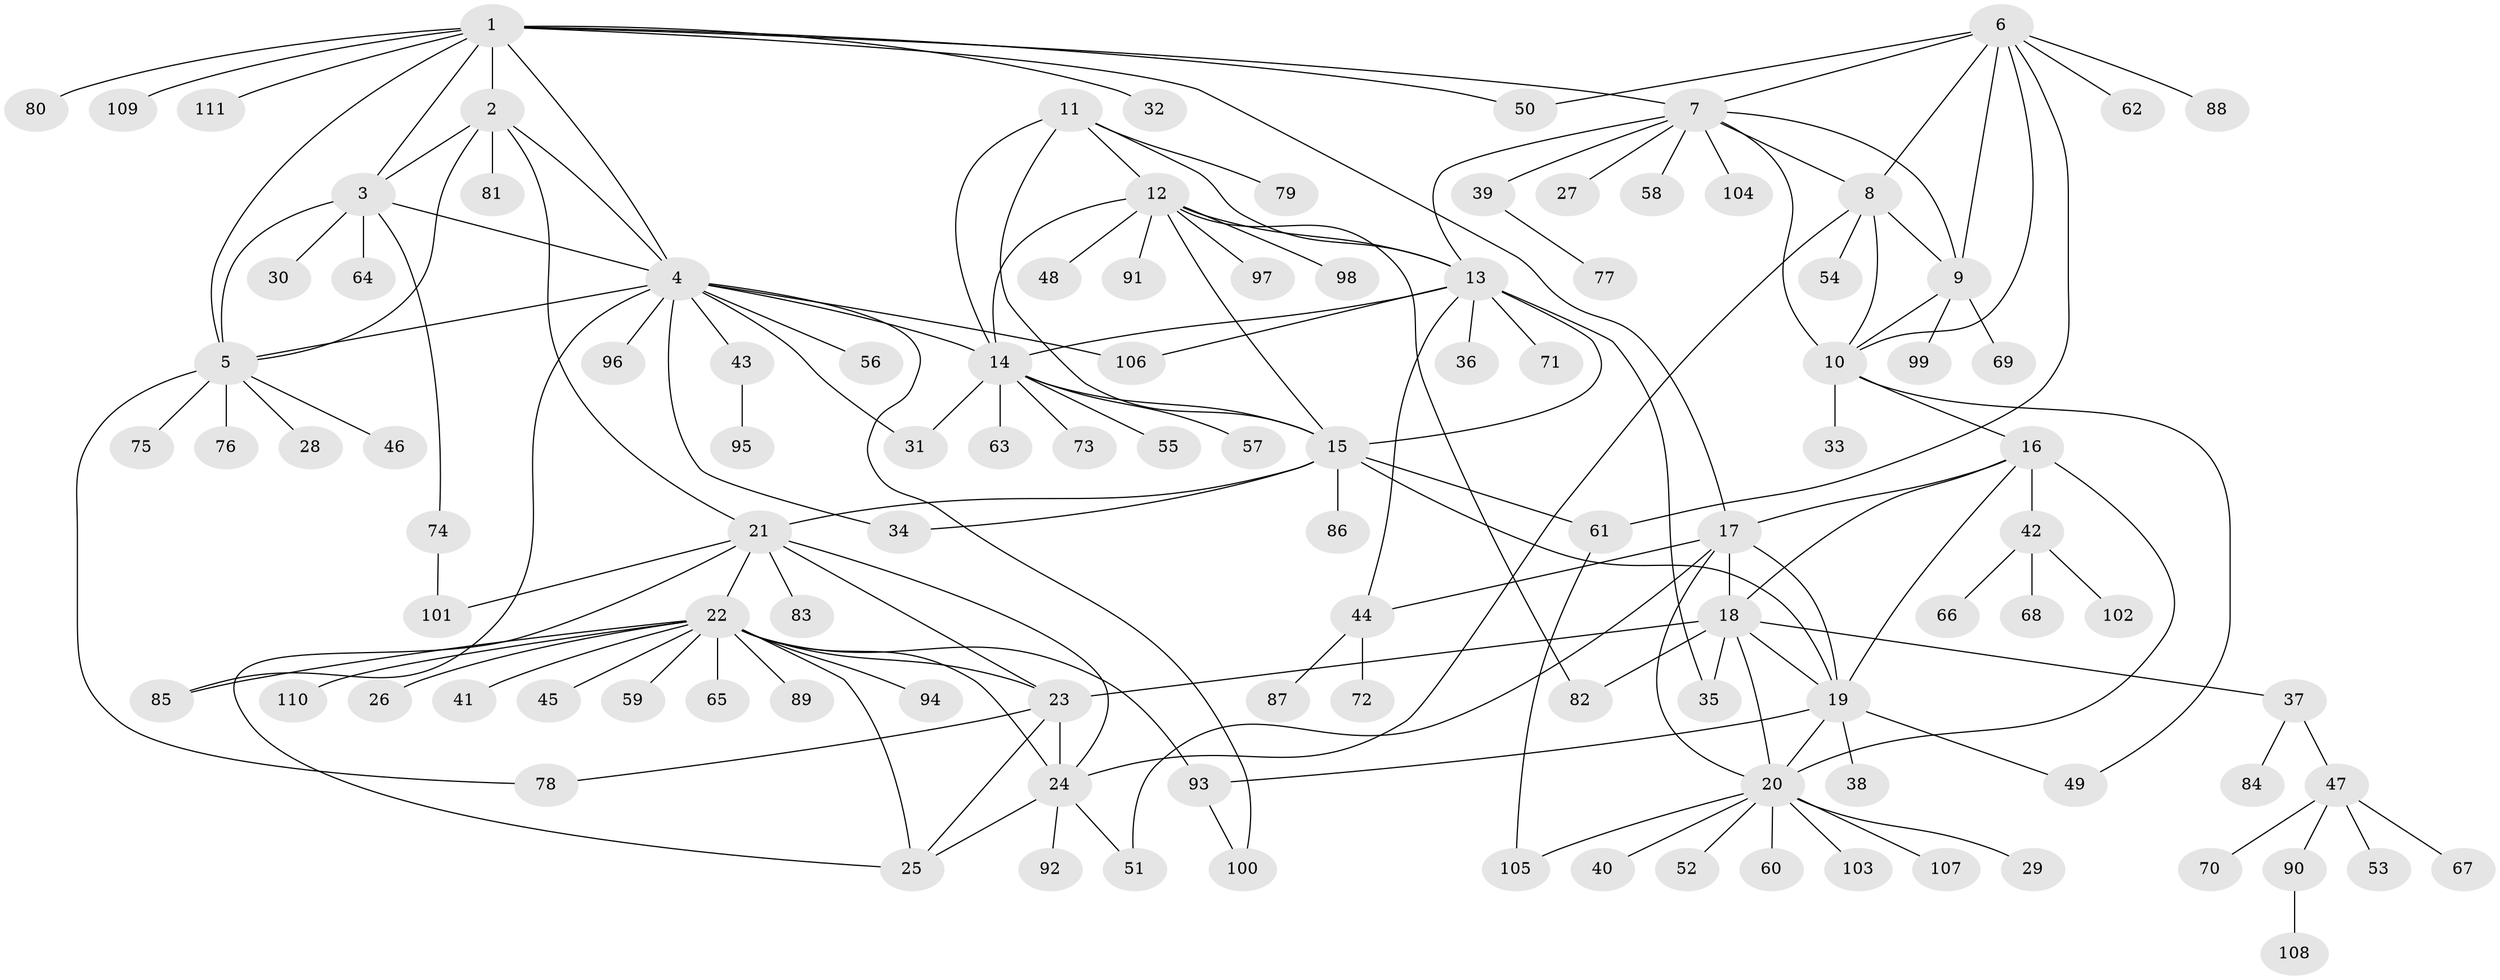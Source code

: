 // Generated by graph-tools (version 1.1) at 2025/55/03/09/25 04:55:56]
// undirected, 111 vertices, 162 edges
graph export_dot {
graph [start="1"]
  node [color=gray90,style=filled];
  1;
  2;
  3;
  4;
  5;
  6;
  7;
  8;
  9;
  10;
  11;
  12;
  13;
  14;
  15;
  16;
  17;
  18;
  19;
  20;
  21;
  22;
  23;
  24;
  25;
  26;
  27;
  28;
  29;
  30;
  31;
  32;
  33;
  34;
  35;
  36;
  37;
  38;
  39;
  40;
  41;
  42;
  43;
  44;
  45;
  46;
  47;
  48;
  49;
  50;
  51;
  52;
  53;
  54;
  55;
  56;
  57;
  58;
  59;
  60;
  61;
  62;
  63;
  64;
  65;
  66;
  67;
  68;
  69;
  70;
  71;
  72;
  73;
  74;
  75;
  76;
  77;
  78;
  79;
  80;
  81;
  82;
  83;
  84;
  85;
  86;
  87;
  88;
  89;
  90;
  91;
  92;
  93;
  94;
  95;
  96;
  97;
  98;
  99;
  100;
  101;
  102;
  103;
  104;
  105;
  106;
  107;
  108;
  109;
  110;
  111;
  1 -- 2;
  1 -- 3;
  1 -- 4;
  1 -- 5;
  1 -- 7;
  1 -- 17;
  1 -- 32;
  1 -- 50;
  1 -- 80;
  1 -- 109;
  1 -- 111;
  2 -- 3;
  2 -- 4;
  2 -- 5;
  2 -- 21;
  2 -- 81;
  3 -- 4;
  3 -- 5;
  3 -- 30;
  3 -- 64;
  3 -- 74;
  4 -- 5;
  4 -- 14;
  4 -- 31;
  4 -- 34;
  4 -- 43;
  4 -- 56;
  4 -- 85;
  4 -- 96;
  4 -- 100;
  4 -- 106;
  5 -- 28;
  5 -- 46;
  5 -- 75;
  5 -- 76;
  5 -- 78;
  6 -- 7;
  6 -- 8;
  6 -- 9;
  6 -- 10;
  6 -- 50;
  6 -- 61;
  6 -- 62;
  6 -- 88;
  7 -- 8;
  7 -- 9;
  7 -- 10;
  7 -- 13;
  7 -- 27;
  7 -- 39;
  7 -- 58;
  7 -- 104;
  8 -- 9;
  8 -- 10;
  8 -- 24;
  8 -- 54;
  9 -- 10;
  9 -- 69;
  9 -- 99;
  10 -- 16;
  10 -- 33;
  10 -- 49;
  11 -- 12;
  11 -- 13;
  11 -- 14;
  11 -- 15;
  11 -- 79;
  12 -- 13;
  12 -- 14;
  12 -- 15;
  12 -- 48;
  12 -- 82;
  12 -- 91;
  12 -- 97;
  12 -- 98;
  13 -- 14;
  13 -- 15;
  13 -- 35;
  13 -- 36;
  13 -- 44;
  13 -- 71;
  13 -- 106;
  14 -- 15;
  14 -- 31;
  14 -- 55;
  14 -- 57;
  14 -- 63;
  14 -- 73;
  15 -- 19;
  15 -- 21;
  15 -- 34;
  15 -- 61;
  15 -- 86;
  16 -- 17;
  16 -- 18;
  16 -- 19;
  16 -- 20;
  16 -- 42;
  17 -- 18;
  17 -- 19;
  17 -- 20;
  17 -- 44;
  17 -- 51;
  18 -- 19;
  18 -- 20;
  18 -- 23;
  18 -- 35;
  18 -- 37;
  18 -- 82;
  19 -- 20;
  19 -- 38;
  19 -- 49;
  19 -- 93;
  20 -- 29;
  20 -- 40;
  20 -- 52;
  20 -- 60;
  20 -- 103;
  20 -- 105;
  20 -- 107;
  21 -- 22;
  21 -- 23;
  21 -- 24;
  21 -- 25;
  21 -- 83;
  21 -- 101;
  22 -- 23;
  22 -- 24;
  22 -- 25;
  22 -- 26;
  22 -- 41;
  22 -- 45;
  22 -- 59;
  22 -- 65;
  22 -- 85;
  22 -- 89;
  22 -- 93;
  22 -- 94;
  22 -- 110;
  23 -- 24;
  23 -- 25;
  23 -- 78;
  24 -- 25;
  24 -- 51;
  24 -- 92;
  37 -- 47;
  37 -- 84;
  39 -- 77;
  42 -- 66;
  42 -- 68;
  42 -- 102;
  43 -- 95;
  44 -- 72;
  44 -- 87;
  47 -- 53;
  47 -- 67;
  47 -- 70;
  47 -- 90;
  61 -- 105;
  74 -- 101;
  90 -- 108;
  93 -- 100;
}
